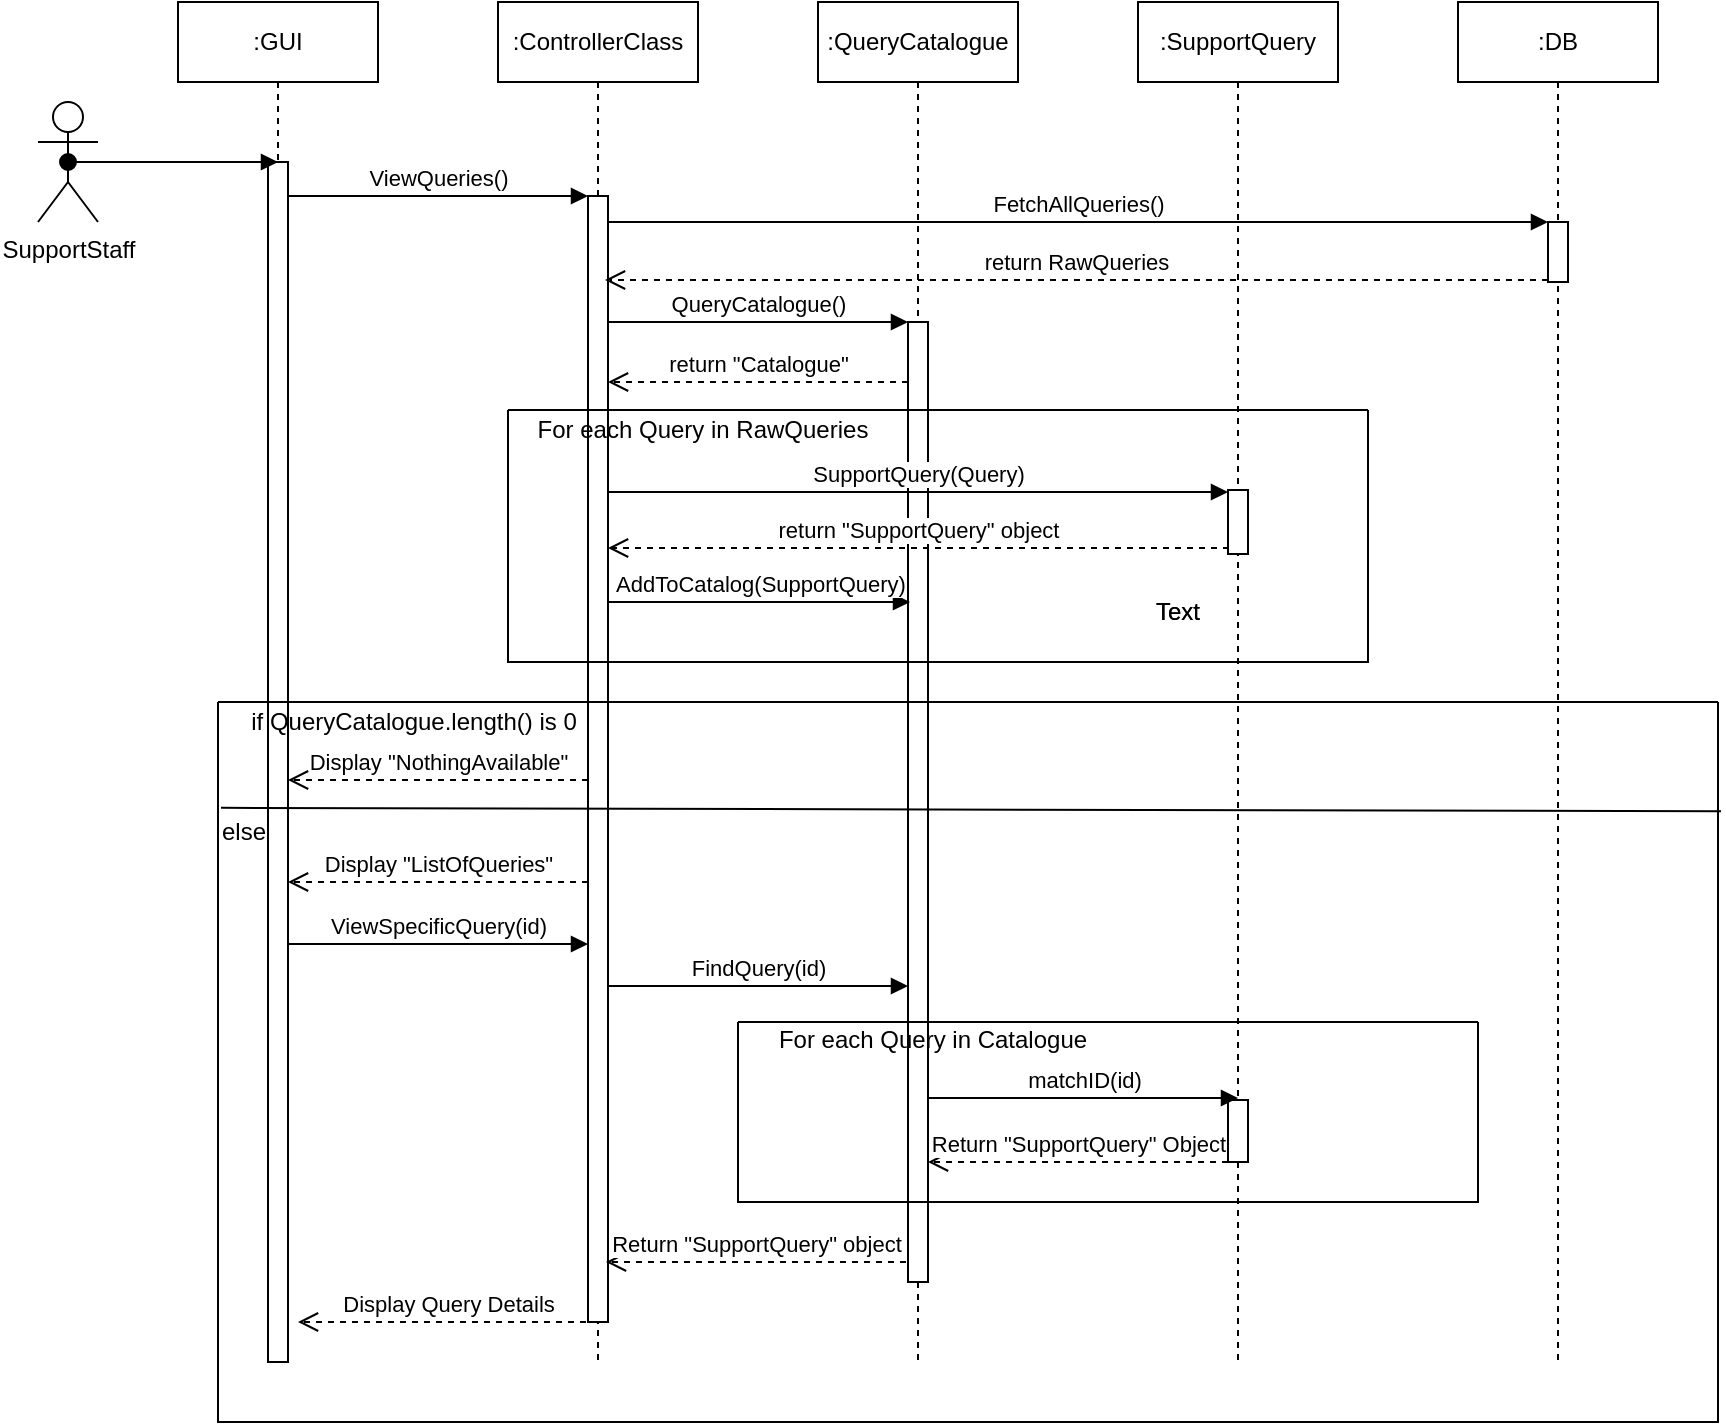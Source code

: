 <mxfile version="28.2.7">
  <diagram name="Page-1" id="2YBvvXClWsGukQMizWep">
    <mxGraphModel grid="1" page="1" gridSize="10" guides="1" tooltips="1" connect="1" arrows="1" fold="1" pageScale="1" pageWidth="850" pageHeight="1100" math="0" shadow="0">
      <root>
        <mxCell id="0" />
        <mxCell id="1" parent="0" />
        <mxCell id="aM9ryv3xv72pqoxQDRHE-1" value=":ControllerClass" style="shape=umlLifeline;perimeter=lifelinePerimeter;whiteSpace=wrap;html=1;container=0;dropTarget=0;collapsible=0;recursiveResize=0;outlineConnect=0;portConstraint=eastwest;newEdgeStyle={&quot;edgeStyle&quot;:&quot;elbowEdgeStyle&quot;,&quot;elbow&quot;:&quot;vertical&quot;,&quot;curved&quot;:0,&quot;rounded&quot;:0};" vertex="1" parent="1">
          <mxGeometry x="60" y="40" width="100" height="680" as="geometry" />
        </mxCell>
        <mxCell id="aM9ryv3xv72pqoxQDRHE-2" value="" style="html=1;points=[];perimeter=orthogonalPerimeter;outlineConnect=0;targetShapes=umlLifeline;portConstraint=eastwest;newEdgeStyle={&quot;edgeStyle&quot;:&quot;elbowEdgeStyle&quot;,&quot;elbow&quot;:&quot;vertical&quot;,&quot;curved&quot;:0,&quot;rounded&quot;:0};" vertex="1" parent="aM9ryv3xv72pqoxQDRHE-1">
          <mxGeometry x="45" y="97" width="10" height="563" as="geometry" />
        </mxCell>
        <mxCell id="XKJIxdK9eBoJMxfHM99F-1" value=":QueryCatalogue" style="shape=umlLifeline;perimeter=lifelinePerimeter;whiteSpace=wrap;html=1;container=0;dropTarget=0;collapsible=0;recursiveResize=0;outlineConnect=0;portConstraint=eastwest;newEdgeStyle={&quot;edgeStyle&quot;:&quot;elbowEdgeStyle&quot;,&quot;elbow&quot;:&quot;vertical&quot;,&quot;curved&quot;:0,&quot;rounded&quot;:0};" vertex="1" parent="1">
          <mxGeometry x="220" y="40" width="100" height="680" as="geometry" />
        </mxCell>
        <mxCell id="XKJIxdK9eBoJMxfHM99F-2" value="" style="html=1;points=[];perimeter=orthogonalPerimeter;outlineConnect=0;targetShapes=umlLifeline;portConstraint=eastwest;newEdgeStyle={&quot;edgeStyle&quot;:&quot;elbowEdgeStyle&quot;,&quot;elbow&quot;:&quot;vertical&quot;,&quot;curved&quot;:0,&quot;rounded&quot;:0};" vertex="1" parent="XKJIxdK9eBoJMxfHM99F-1">
          <mxGeometry x="45" y="160" width="10" height="480" as="geometry" />
        </mxCell>
        <mxCell id="XKJIxdK9eBoJMxfHM99F-3" value=":SupportQuery" style="shape=umlLifeline;perimeter=lifelinePerimeter;whiteSpace=wrap;html=1;container=0;dropTarget=0;collapsible=0;recursiveResize=0;outlineConnect=0;portConstraint=eastwest;newEdgeStyle={&quot;edgeStyle&quot;:&quot;elbowEdgeStyle&quot;,&quot;elbow&quot;:&quot;vertical&quot;,&quot;curved&quot;:0,&quot;rounded&quot;:0};" vertex="1" parent="1">
          <mxGeometry x="380" y="40" width="100" height="680" as="geometry" />
        </mxCell>
        <mxCell id="XKJIxdK9eBoJMxfHM99F-4" value="" style="html=1;points=[];perimeter=orthogonalPerimeter;outlineConnect=0;targetShapes=umlLifeline;portConstraint=eastwest;newEdgeStyle={&quot;edgeStyle&quot;:&quot;elbowEdgeStyle&quot;,&quot;elbow&quot;:&quot;vertical&quot;,&quot;curved&quot;:0,&quot;rounded&quot;:0};" vertex="1" parent="XKJIxdK9eBoJMxfHM99F-3">
          <mxGeometry x="45" y="244" width="10" height="32" as="geometry" />
        </mxCell>
        <mxCell id="XKJIxdK9eBoJMxfHM99F-38" value="" style="html=1;points=[];perimeter=orthogonalPerimeter;outlineConnect=0;targetShapes=umlLifeline;portConstraint=eastwest;newEdgeStyle={&quot;edgeStyle&quot;:&quot;elbowEdgeStyle&quot;,&quot;elbow&quot;:&quot;vertical&quot;,&quot;curved&quot;:0,&quot;rounded&quot;:0};" vertex="1" parent="XKJIxdK9eBoJMxfHM99F-3">
          <mxGeometry x="45" y="549" width="10" height="31" as="geometry" />
        </mxCell>
        <mxCell id="XKJIxdK9eBoJMxfHM99F-5" value=":GUI" style="shape=umlLifeline;perimeter=lifelinePerimeter;whiteSpace=wrap;html=1;container=0;dropTarget=0;collapsible=0;recursiveResize=0;outlineConnect=0;portConstraint=eastwest;newEdgeStyle={&quot;edgeStyle&quot;:&quot;elbowEdgeStyle&quot;,&quot;elbow&quot;:&quot;vertical&quot;,&quot;curved&quot;:0,&quot;rounded&quot;:0};" vertex="1" parent="1">
          <mxGeometry x="-100" y="40" width="100" height="680" as="geometry" />
        </mxCell>
        <mxCell id="XKJIxdK9eBoJMxfHM99F-6" value="" style="html=1;points=[];perimeter=orthogonalPerimeter;outlineConnect=0;targetShapes=umlLifeline;portConstraint=eastwest;newEdgeStyle={&quot;edgeStyle&quot;:&quot;elbowEdgeStyle&quot;,&quot;elbow&quot;:&quot;vertical&quot;,&quot;curved&quot;:0,&quot;rounded&quot;:0};" vertex="1" parent="XKJIxdK9eBoJMxfHM99F-5">
          <mxGeometry x="45" y="80" width="10" height="600" as="geometry" />
        </mxCell>
        <mxCell id="XKJIxdK9eBoJMxfHM99F-7" value=":DB" style="shape=umlLifeline;perimeter=lifelinePerimeter;whiteSpace=wrap;html=1;container=0;dropTarget=0;collapsible=0;recursiveResize=0;outlineConnect=0;portConstraint=eastwest;newEdgeStyle={&quot;edgeStyle&quot;:&quot;elbowEdgeStyle&quot;,&quot;elbow&quot;:&quot;vertical&quot;,&quot;curved&quot;:0,&quot;rounded&quot;:0};" vertex="1" parent="1">
          <mxGeometry x="540" y="40" width="100" height="680" as="geometry" />
        </mxCell>
        <mxCell id="XKJIxdK9eBoJMxfHM99F-8" value="" style="html=1;points=[];perimeter=orthogonalPerimeter;outlineConnect=0;targetShapes=umlLifeline;portConstraint=eastwest;newEdgeStyle={&quot;edgeStyle&quot;:&quot;elbowEdgeStyle&quot;,&quot;elbow&quot;:&quot;vertical&quot;,&quot;curved&quot;:0,&quot;rounded&quot;:0};" vertex="1" parent="XKJIxdK9eBoJMxfHM99F-7">
          <mxGeometry x="45" y="110" width="10" height="30" as="geometry" />
        </mxCell>
        <mxCell id="XKJIxdK9eBoJMxfHM99F-9" value="SupportStaff" style="shape=umlActor;verticalLabelPosition=bottom;verticalAlign=top;html=1;outlineConnect=0;" vertex="1" parent="1">
          <mxGeometry x="-170" y="90" width="30" height="60" as="geometry" />
        </mxCell>
        <mxCell id="XKJIxdK9eBoJMxfHM99F-10" value="" style="html=1;verticalAlign=bottom;startArrow=oval;endArrow=block;startSize=8;edgeStyle=elbowEdgeStyle;elbow=vertical;curved=0;rounded=0;exitX=0.5;exitY=0.5;exitDx=0;exitDy=0;exitPerimeter=0;" edge="1" parent="1" source="XKJIxdK9eBoJMxfHM99F-9">
          <mxGeometry relative="1" as="geometry">
            <mxPoint x="-110" y="119.5" as="sourcePoint" />
            <mxPoint x="-50" y="119.5" as="targetPoint" />
          </mxGeometry>
        </mxCell>
        <mxCell id="XKJIxdK9eBoJMxfHM99F-12" value="ViewQueries()" style="html=1;verticalAlign=bottom;endArrow=block;edgeStyle=elbowEdgeStyle;elbow=vertical;curved=0;rounded=0;" edge="1" parent="1">
          <mxGeometry relative="1" as="geometry">
            <mxPoint x="-45" y="137" as="sourcePoint" />
            <Array as="points">
              <mxPoint x="20" y="137" />
            </Array>
            <mxPoint x="105" y="137" as="targetPoint" />
          </mxGeometry>
        </mxCell>
        <mxCell id="XKJIxdK9eBoJMxfHM99F-13" value="FetchAllQueries()" style="html=1;verticalAlign=bottom;endArrow=block;edgeStyle=elbowEdgeStyle;elbow=vertical;curved=0;rounded=0;" edge="1" parent="1" source="aM9ryv3xv72pqoxQDRHE-2" target="XKJIxdK9eBoJMxfHM99F-8">
          <mxGeometry relative="1" as="geometry">
            <mxPoint x="110" y="150" as="sourcePoint" />
            <Array as="points">
              <mxPoint x="175" y="150" />
            </Array>
            <mxPoint x="260" y="150" as="targetPoint" />
          </mxGeometry>
        </mxCell>
        <mxCell id="XKJIxdK9eBoJMxfHM99F-14" value="return RawQueries" style="html=1;verticalAlign=bottom;endArrow=open;dashed=1;endSize=8;edgeStyle=elbowEdgeStyle;elbow=vertical;curved=0;rounded=0;" edge="1" parent="1">
          <mxGeometry relative="1" as="geometry">
            <mxPoint x="113.5" y="179" as="targetPoint" />
            <Array as="points" />
            <mxPoint x="585" y="179" as="sourcePoint" />
          </mxGeometry>
        </mxCell>
        <mxCell id="XKJIxdK9eBoJMxfHM99F-15" value="QueryCatalogue()" style="html=1;verticalAlign=bottom;endArrow=block;edgeStyle=elbowEdgeStyle;elbow=vertical;curved=0;rounded=0;" edge="1" parent="1" target="XKJIxdK9eBoJMxfHM99F-2">
          <mxGeometry relative="1" as="geometry">
            <mxPoint x="115" y="200" as="sourcePoint" />
            <Array as="points">
              <mxPoint x="180" y="200" />
            </Array>
            <mxPoint x="265" y="200" as="targetPoint" />
          </mxGeometry>
        </mxCell>
        <mxCell id="XKJIxdK9eBoJMxfHM99F-18" value="" style="swimlane;startSize=0;" vertex="1" parent="1">
          <mxGeometry x="65" y="244" width="430" height="126" as="geometry" />
        </mxCell>
        <mxCell id="XKJIxdK9eBoJMxfHM99F-19" value="For each Query in RawQueries" style="text;html=1;whiteSpace=wrap;strokeColor=none;fillColor=none;align=center;verticalAlign=middle;rounded=0;" vertex="1" parent="XKJIxdK9eBoJMxfHM99F-18">
          <mxGeometry x="5" y="-5" width="185" height="30" as="geometry" />
        </mxCell>
        <mxCell id="XKJIxdK9eBoJMxfHM99F-20" value="SupportQuery(Query)" style="html=1;verticalAlign=bottom;endArrow=block;edgeStyle=elbowEdgeStyle;elbow=vertical;curved=0;rounded=0;" edge="1" parent="XKJIxdK9eBoJMxfHM99F-18">
          <mxGeometry relative="1" as="geometry">
            <mxPoint x="50" y="41" as="sourcePoint" />
            <Array as="points">
              <mxPoint x="115" y="41" />
            </Array>
            <mxPoint x="360" y="41" as="targetPoint" />
          </mxGeometry>
        </mxCell>
        <mxCell id="XKJIxdK9eBoJMxfHM99F-21" value="return &quot;SupportQuery&quot; object" style="html=1;verticalAlign=bottom;endArrow=open;dashed=1;endSize=8;edgeStyle=elbowEdgeStyle;elbow=vertical;curved=0;rounded=0;" edge="1" parent="XKJIxdK9eBoJMxfHM99F-18">
          <mxGeometry relative="1" as="geometry">
            <mxPoint x="50" y="69" as="targetPoint" />
            <Array as="points" />
            <mxPoint x="360.5" y="69" as="sourcePoint" />
          </mxGeometry>
        </mxCell>
        <mxCell id="XKJIxdK9eBoJMxfHM99F-22" value="AddToCatalog(SupportQuery)" style="html=1;verticalAlign=bottom;endArrow=block;edgeStyle=elbowEdgeStyle;elbow=vertical;curved=0;rounded=0;" edge="1" parent="XKJIxdK9eBoJMxfHM99F-18" source="aM9ryv3xv72pqoxQDRHE-2">
          <mxGeometry relative="1" as="geometry">
            <mxPoint x="46" y="96" as="sourcePoint" />
            <Array as="points">
              <mxPoint x="111" y="96" />
            </Array>
            <mxPoint x="201" y="96" as="targetPoint" />
          </mxGeometry>
        </mxCell>
        <mxCell id="XKJIxdK9eBoJMxfHM99F-24" value="return &quot;Catalogue&quot;" style="html=1;verticalAlign=bottom;endArrow=open;dashed=1;endSize=8;edgeStyle=elbowEdgeStyle;elbow=vertical;curved=0;rounded=0;" edge="1" parent="1">
          <mxGeometry relative="1" as="geometry">
            <mxPoint x="115" y="230" as="targetPoint" />
            <Array as="points" />
            <mxPoint x="265" y="230" as="sourcePoint" />
          </mxGeometry>
        </mxCell>
        <mxCell id="XKJIxdK9eBoJMxfHM99F-25" value="Display &quot;NothingAvailable&quot;" style="html=1;verticalAlign=bottom;endArrow=open;dashed=1;endSize=8;edgeStyle=elbowEdgeStyle;elbow=vertical;curved=0;rounded=0;" edge="1" parent="1">
          <mxGeometry relative="1" as="geometry">
            <mxPoint x="-45" y="429" as="targetPoint" />
            <Array as="points" />
            <mxPoint x="105" y="429" as="sourcePoint" />
          </mxGeometry>
        </mxCell>
        <mxCell id="XKJIxdK9eBoJMxfHM99F-26" value="ViewSpecificQuery(id)" style="html=1;verticalAlign=bottom;endArrow=block;edgeStyle=elbowEdgeStyle;elbow=vertical;curved=0;rounded=0;" edge="1" parent="1">
          <mxGeometry relative="1" as="geometry">
            <mxPoint x="-45" y="511" as="sourcePoint" />
            <Array as="points">
              <mxPoint x="15" y="511" />
            </Array>
            <mxPoint x="105" y="511" as="targetPoint" />
          </mxGeometry>
        </mxCell>
        <mxCell id="XKJIxdK9eBoJMxfHM99F-28" value="" style="swimlane;startSize=0;" vertex="1" parent="1">
          <mxGeometry x="-80" y="390" width="750" height="360" as="geometry" />
        </mxCell>
        <mxCell id="XKJIxdK9eBoJMxfHM99F-35" value="else" style="text;html=1;whiteSpace=wrap;strokeColor=none;fillColor=none;align=center;verticalAlign=middle;rounded=0;" vertex="1" parent="XKJIxdK9eBoJMxfHM99F-28">
          <mxGeometry x="-17" y="50" width="60" height="30" as="geometry" />
        </mxCell>
        <mxCell id="XKJIxdK9eBoJMxfHM99F-36" value="Display &quot;ListOfQueries&quot;" style="html=1;verticalAlign=bottom;endArrow=open;dashed=1;endSize=8;edgeStyle=elbowEdgeStyle;elbow=vertical;curved=0;rounded=0;" edge="1" parent="XKJIxdK9eBoJMxfHM99F-28">
          <mxGeometry relative="1" as="geometry">
            <mxPoint x="35" y="90" as="targetPoint" />
            <Array as="points" />
            <mxPoint x="185" y="90" as="sourcePoint" />
          </mxGeometry>
        </mxCell>
        <mxCell id="XKJIxdK9eBoJMxfHM99F-39" value="" style="swimlane;startSize=0;" vertex="1" parent="XKJIxdK9eBoJMxfHM99F-28">
          <mxGeometry x="260" y="160" width="370" height="90" as="geometry" />
        </mxCell>
        <mxCell id="XKJIxdK9eBoJMxfHM99F-40" value="For each Query in Catalogue" style="text;html=1;whiteSpace=wrap;strokeColor=none;fillColor=none;align=center;verticalAlign=middle;rounded=0;" vertex="1" parent="XKJIxdK9eBoJMxfHM99F-39">
          <mxGeometry x="5" y="1" width="185" height="15" as="geometry" />
        </mxCell>
        <mxCell id="XKJIxdK9eBoJMxfHM99F-42" value="Return &quot;SupportQuery&quot; Object" style="html=1;verticalAlign=bottom;endArrow=open;dashed=1;endSize=8;edgeStyle=elbowEdgeStyle;elbow=vertical;curved=0;rounded=0;" edge="1" parent="XKJIxdK9eBoJMxfHM99F-39">
          <mxGeometry relative="1" as="geometry">
            <mxPoint x="95" y="70" as="targetPoint" />
            <Array as="points" />
            <mxPoint x="245" y="70" as="sourcePoint" />
          </mxGeometry>
        </mxCell>
        <mxCell id="XKJIxdK9eBoJMxfHM99F-46" value="Return &quot;SupportQuery&quot; object" style="html=1;verticalAlign=bottom;endArrow=open;dashed=1;endSize=8;edgeStyle=elbowEdgeStyle;elbow=vertical;curved=0;rounded=0;" edge="1" parent="XKJIxdK9eBoJMxfHM99F-28">
          <mxGeometry relative="1" as="geometry">
            <mxPoint x="194" y="280" as="targetPoint" />
            <Array as="points" />
            <mxPoint x="344" y="280" as="sourcePoint" />
          </mxGeometry>
        </mxCell>
        <mxCell id="XKJIxdK9eBoJMxfHM99F-47" value="Display Query Details" style="html=1;verticalAlign=bottom;endArrow=open;dashed=1;endSize=8;edgeStyle=elbowEdgeStyle;elbow=horizontal;curved=0;rounded=0;" edge="1" parent="XKJIxdK9eBoJMxfHM99F-28">
          <mxGeometry relative="1" as="geometry">
            <mxPoint x="40" y="310" as="targetPoint" />
            <Array as="points" />
            <mxPoint x="190" y="310" as="sourcePoint" />
          </mxGeometry>
        </mxCell>
        <mxCell id="XKJIxdK9eBoJMxfHM99F-30" value="Text" style="text;html=1;whiteSpace=wrap;strokeColor=none;fillColor=none;align=center;verticalAlign=middle;rounded=0;" vertex="1" parent="1">
          <mxGeometry x="370" y="330" width="60" height="30" as="geometry" />
        </mxCell>
        <mxCell id="XKJIxdK9eBoJMxfHM99F-31" value="if QueryCatalogue.length() is 0" style="text;html=1;whiteSpace=wrap;strokeColor=none;fillColor=none;align=center;verticalAlign=middle;rounded=0;" vertex="1" parent="1">
          <mxGeometry x="-112" y="390" width="260" height="20" as="geometry" />
        </mxCell>
        <mxCell id="XKJIxdK9eBoJMxfHM99F-33" value="" style="endArrow=none;html=1;rounded=0;exitX=1.002;exitY=0.386;exitDx=0;exitDy=0;exitPerimeter=0;entryX=0.002;entryY=0.376;entryDx=0;entryDy=0;entryPerimeter=0;" edge="1" parent="1">
          <mxGeometry width="50" height="50" relative="1" as="geometry">
            <mxPoint x="671.5" y="444.62" as="sourcePoint" />
            <mxPoint x="-78.5" y="442.92" as="targetPoint" />
          </mxGeometry>
        </mxCell>
        <mxCell id="XKJIxdK9eBoJMxfHM99F-34" value="Text" style="text;html=1;whiteSpace=wrap;strokeColor=none;fillColor=none;align=center;verticalAlign=middle;rounded=0;" vertex="1" parent="1">
          <mxGeometry x="370" y="330" width="60" height="30" as="geometry" />
        </mxCell>
        <mxCell id="XKJIxdK9eBoJMxfHM99F-37" value="FindQuery(id)" style="html=1;verticalAlign=bottom;endArrow=block;edgeStyle=elbowEdgeStyle;elbow=vertical;curved=0;rounded=0;" edge="1" parent="1">
          <mxGeometry relative="1" as="geometry">
            <mxPoint x="115" y="532" as="sourcePoint" />
            <Array as="points">
              <mxPoint x="170" y="532" />
            </Array>
            <mxPoint x="265" y="532" as="targetPoint" />
          </mxGeometry>
        </mxCell>
        <mxCell id="XKJIxdK9eBoJMxfHM99F-41" value="matchID(id)" style="html=1;verticalAlign=bottom;endArrow=block;edgeStyle=elbowEdgeStyle;elbow=horizontal;curved=0;rounded=0;" edge="1" parent="1">
          <mxGeometry relative="1" as="geometry">
            <mxPoint x="275" y="588" as="sourcePoint" />
            <Array as="points">
              <mxPoint x="335" y="588" />
            </Array>
            <mxPoint x="430" y="588" as="targetPoint" />
          </mxGeometry>
        </mxCell>
      </root>
    </mxGraphModel>
  </diagram>
</mxfile>
